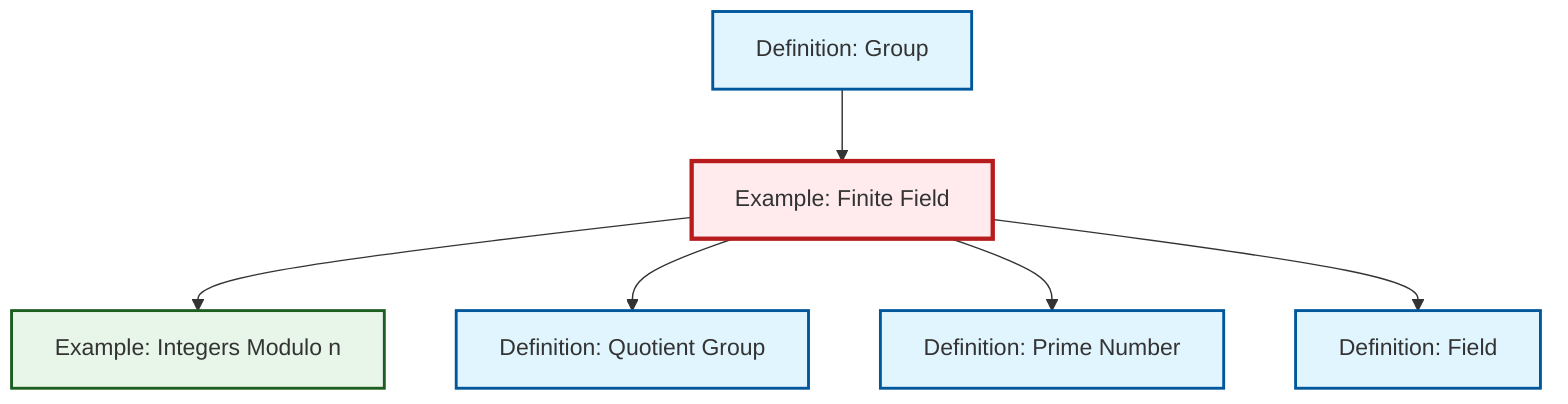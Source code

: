 graph TD
    classDef definition fill:#e1f5fe,stroke:#01579b,stroke-width:2px
    classDef theorem fill:#f3e5f5,stroke:#4a148c,stroke-width:2px
    classDef axiom fill:#fff3e0,stroke:#e65100,stroke-width:2px
    classDef example fill:#e8f5e9,stroke:#1b5e20,stroke-width:2px
    classDef current fill:#ffebee,stroke:#b71c1c,stroke-width:3px
    def-group["Definition: Group"]:::definition
    ex-quotient-integers-mod-n["Example: Integers Modulo n"]:::example
    def-quotient-group["Definition: Quotient Group"]:::definition
    def-prime["Definition: Prime Number"]:::definition
    ex-finite-field["Example: Finite Field"]:::example
    def-field["Definition: Field"]:::definition
    ex-finite-field --> ex-quotient-integers-mod-n
    ex-finite-field --> def-quotient-group
    ex-finite-field --> def-prime
    ex-finite-field --> def-field
    def-group --> ex-finite-field
    class ex-finite-field current
